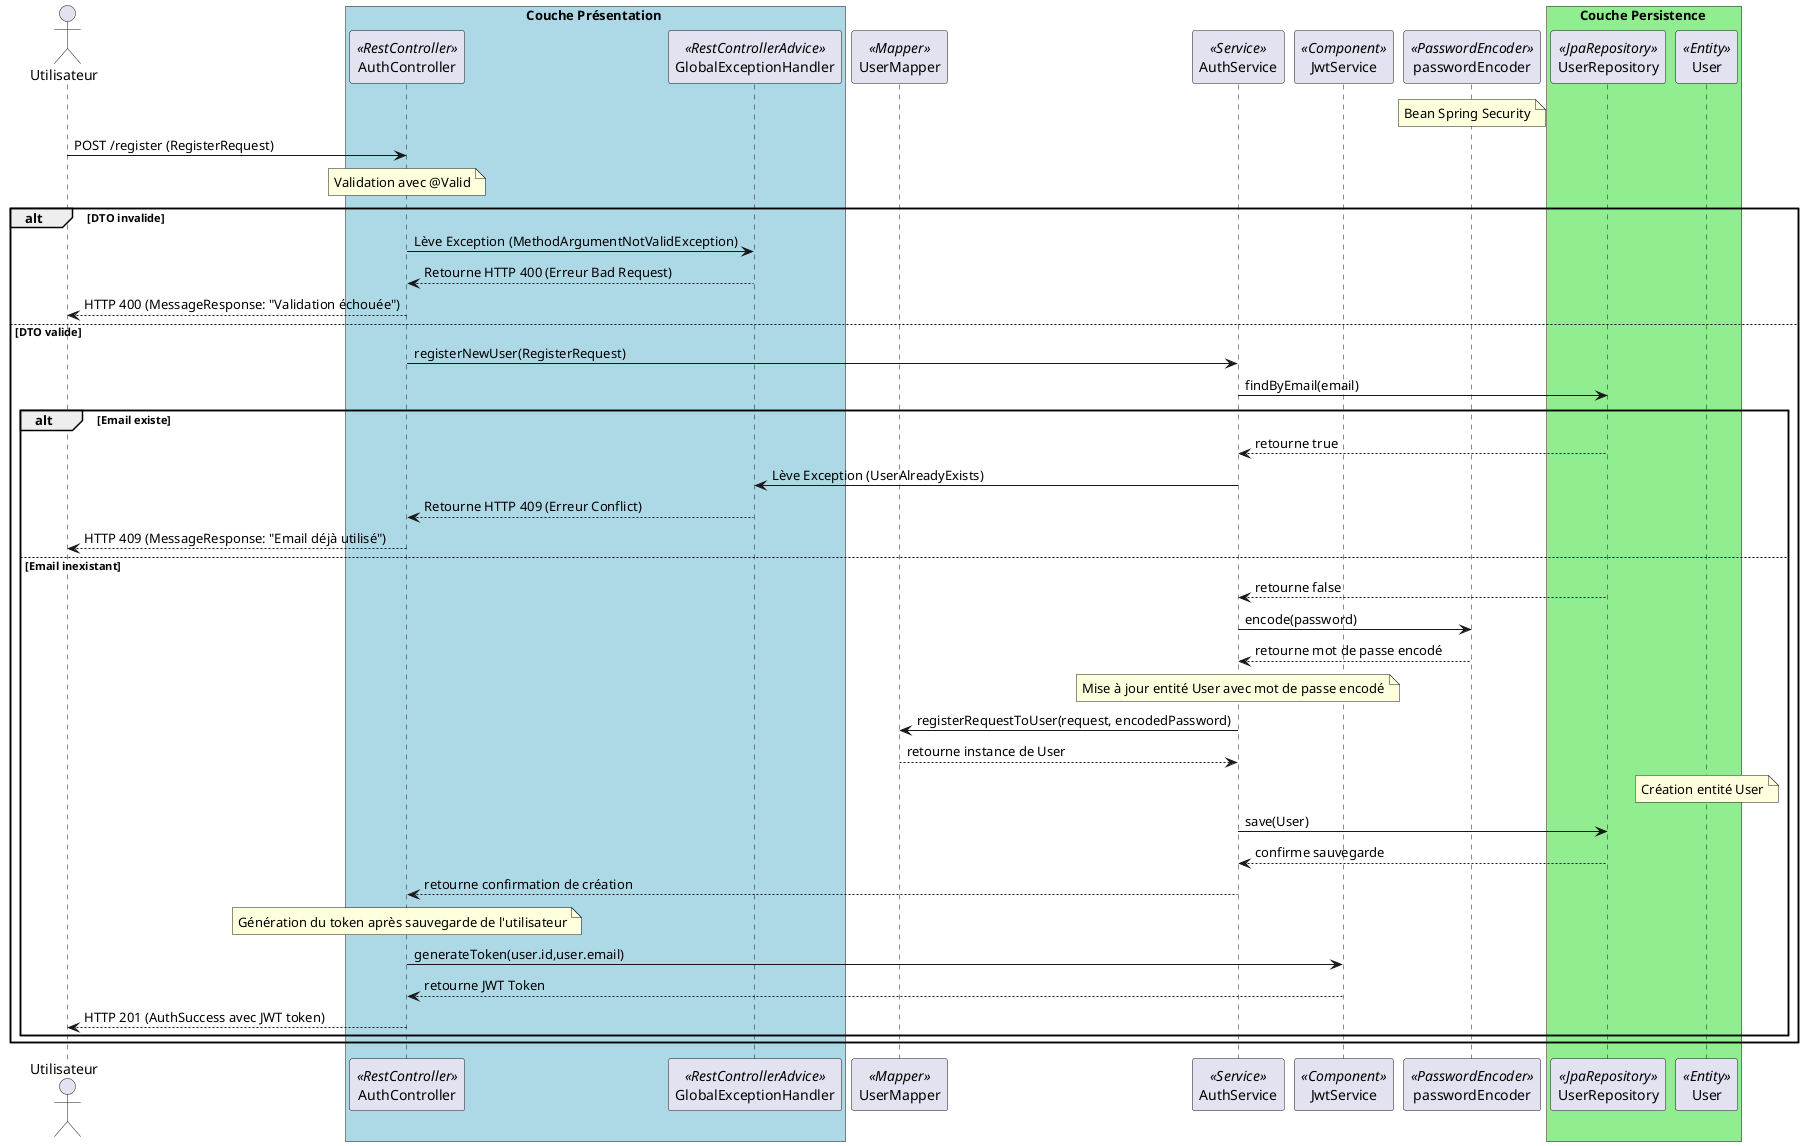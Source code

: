 @startuml
actor Utilisateur
box Couche Présentation #LightBlue
participant AuthController <<RestController>>
participant GlobalExceptionHandler <<RestControllerAdvice>>
end box
participant UserMapper <<Mapper>>
participant AuthService <<Service>>
participant JwtService <<Component>>
participant passwordEncoder <<PasswordEncoder>>
note over passwordEncoder : Bean Spring Security

box Couche Persistence #LightGreen
    participant UserRepository <<JpaRepository>>
    participant User <<Entity>>
end box

Utilisateur -> AuthController : POST /register (RegisterRequest)
note over AuthController : Validation avec @Valid
alt DTO invalide
    AuthController -> GlobalExceptionHandler : Lève Exception (MethodArgumentNotValidException)
    GlobalExceptionHandler --> AuthController : Retourne HTTP 400 (Erreur Bad Request)
    AuthController --> Utilisateur : HTTP 400 (MessageResponse: "Validation échouée")
else DTO valide
    AuthController -> AuthService : registerNewUser(RegisterRequest)
    AuthService -> UserRepository : findByEmail(email)
    alt Email existe
        UserRepository --> AuthService : retourne true
        AuthService -> GlobalExceptionHandler : Lève Exception (UserAlreadyExists)
        GlobalExceptionHandler --> AuthController : Retourne HTTP 409 (Erreur Conflict)
        AuthController --> Utilisateur : HTTP 409 (MessageResponse: "Email déjà utilisé")
    else Email inexistant
        UserRepository --> AuthService : retourne false
        AuthService -> passwordEncoder : encode(password)
        passwordEncoder --> AuthService : retourne mot de passe encodé
        note over AuthService : Mise à jour entité User avec mot de passe encodé
        AuthService -> UserMapper : registerRequestToUser(request, encodedPassword)
        UserMapper --> AuthService : retourne instance de User
        note over User : Création entité User
        AuthService -> UserRepository : save(User)
        UserRepository --> AuthService : confirme sauvegarde
        AuthService --> AuthController : retourne confirmation de création
        note over AuthController : Génération du token après sauvegarde de l'utilisateur
        AuthController -> JwtService : generateToken(user.id,user.email)
        JwtService --> AuthController : retourne JWT Token
        AuthController --> Utilisateur : HTTP 201 (AuthSuccess avec JWT token)
    end
end
@enduml